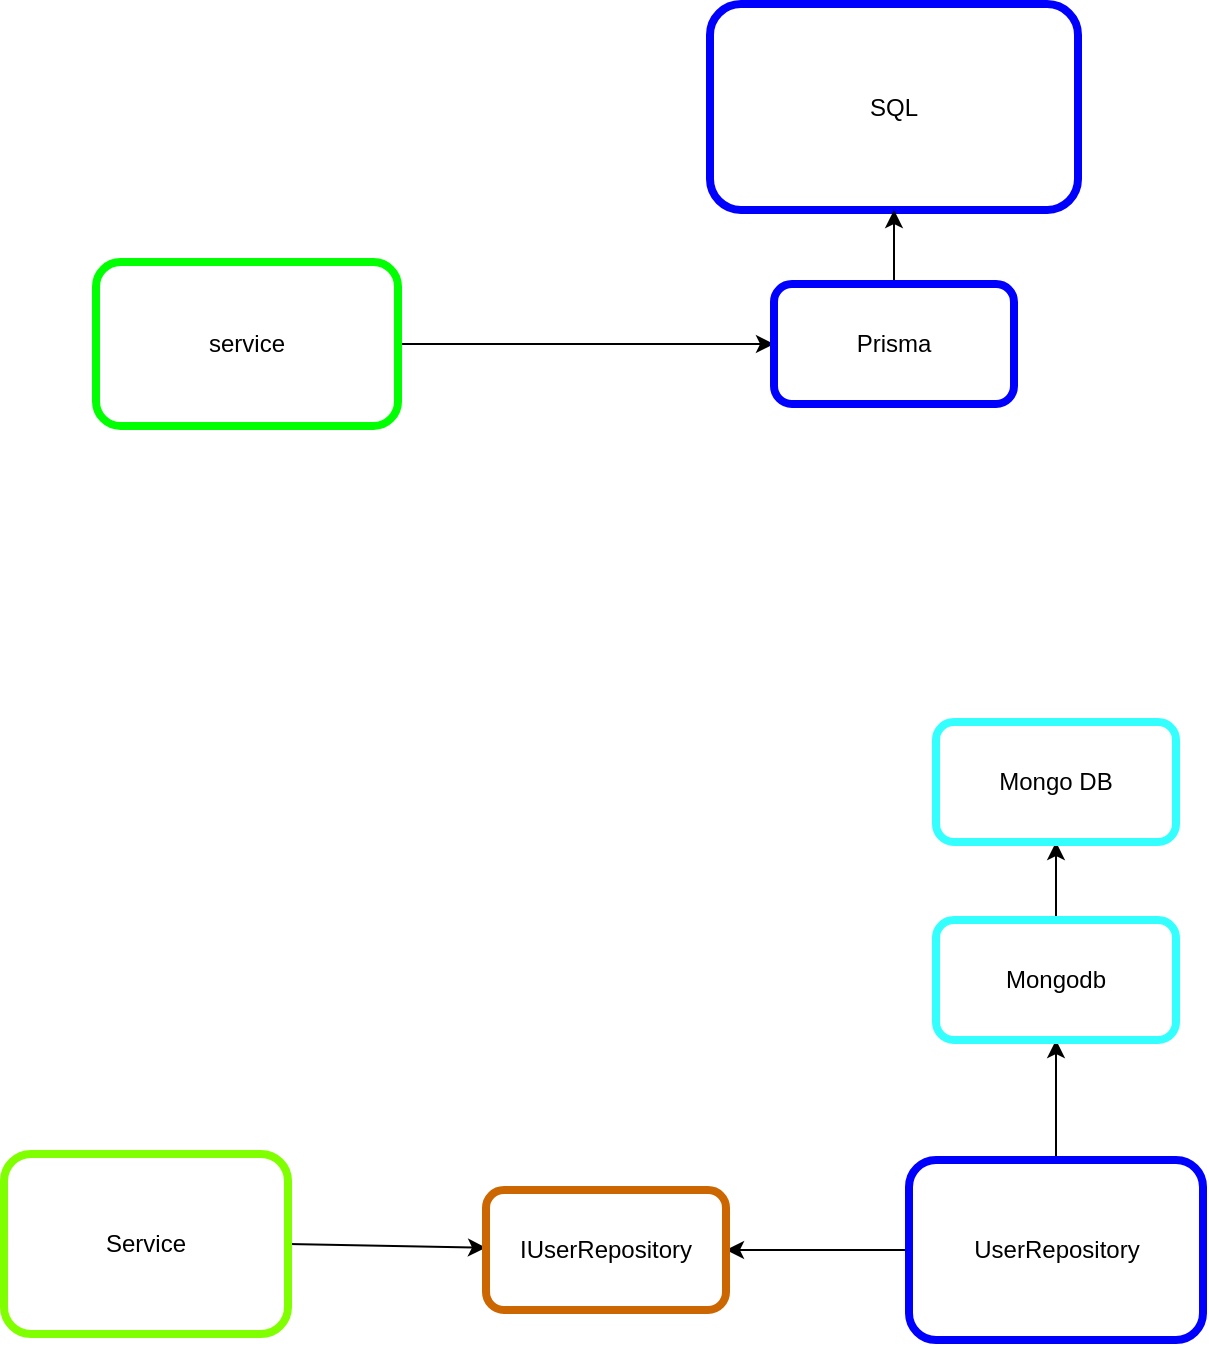 <mxfile>
    <diagram id="UFkQ1Owy5c334ePxpvaO" name="Página-1">
        <mxGraphModel dx="1108" dy="1525" grid="0" gridSize="10" guides="1" tooltips="1" connect="1" arrows="1" fold="1" page="1" pageScale="1" pageWidth="850" pageHeight="1100" math="0" shadow="0">
            <root>
                <mxCell id="0"/>
                <mxCell id="1" parent="0"/>
                <mxCell id="5" style="edgeStyle=none;html=1;exitX=1;exitY=0.5;exitDx=0;exitDy=0;entryX=0;entryY=0.5;entryDx=0;entryDy=0;" edge="1" parent="1" source="2" target="6">
                    <mxGeometry relative="1" as="geometry"/>
                </mxCell>
                <mxCell id="2" value="service" style="rounded=1;whiteSpace=wrap;html=1;strokeWidth=4;strokeColor=#00FF00;" vertex="1" parent="1">
                    <mxGeometry x="187" y="89" width="151" height="82" as="geometry"/>
                </mxCell>
                <mxCell id="4" value="SQL" style="rounded=1;whiteSpace=wrap;html=1;strokeColor=#0000FF;strokeWidth=4;" vertex="1" parent="1">
                    <mxGeometry x="494" y="-40" width="184" height="103" as="geometry"/>
                </mxCell>
                <mxCell id="7" style="edgeStyle=none;html=1;exitX=0.5;exitY=0;exitDx=0;exitDy=0;entryX=0.5;entryY=1;entryDx=0;entryDy=0;" edge="1" parent="1" source="6" target="4">
                    <mxGeometry relative="1" as="geometry"/>
                </mxCell>
                <mxCell id="6" value="Prisma" style="rounded=1;whiteSpace=wrap;html=1;strokeColor=#0000FF;strokeWidth=4;" vertex="1" parent="1">
                    <mxGeometry x="526" y="100" width="120" height="60" as="geometry"/>
                </mxCell>
                <mxCell id="12" style="edgeStyle=none;html=1;exitX=1;exitY=0.5;exitDx=0;exitDy=0;" edge="1" parent="1" source="8" target="11">
                    <mxGeometry relative="1" as="geometry"/>
                </mxCell>
                <mxCell id="8" value="Service" style="rounded=1;whiteSpace=wrap;html=1;strokeColor=#80FF00;strokeWidth=4;" vertex="1" parent="1">
                    <mxGeometry x="141" y="535" width="142" height="90" as="geometry"/>
                </mxCell>
                <mxCell id="16" style="edgeStyle=none;html=1;exitX=0.5;exitY=0;exitDx=0;exitDy=0;entryX=0.5;entryY=1;entryDx=0;entryDy=0;" edge="1" parent="1" source="9" target="13">
                    <mxGeometry relative="1" as="geometry"/>
                </mxCell>
                <mxCell id="17" style="edgeStyle=none;html=1;exitX=0;exitY=0.5;exitDx=0;exitDy=0;entryX=1;entryY=0.5;entryDx=0;entryDy=0;" edge="1" parent="1" source="9" target="11">
                    <mxGeometry relative="1" as="geometry"/>
                </mxCell>
                <mxCell id="9" value="UserRepository" style="rounded=1;whiteSpace=wrap;html=1;strokeColor=#0000FF;strokeWidth=4;" vertex="1" parent="1">
                    <mxGeometry x="593.5" y="538" width="147" height="90" as="geometry"/>
                </mxCell>
                <mxCell id="11" value="IUserRepository" style="rounded=1;whiteSpace=wrap;html=1;strokeColor=#CC6600;strokeWidth=4;" vertex="1" parent="1">
                    <mxGeometry x="382" y="553" width="120" height="60" as="geometry"/>
                </mxCell>
                <mxCell id="15" style="edgeStyle=none;html=1;exitX=0.5;exitY=0;exitDx=0;exitDy=0;entryX=0.5;entryY=1;entryDx=0;entryDy=0;" edge="1" parent="1" source="13" target="14">
                    <mxGeometry relative="1" as="geometry"/>
                </mxCell>
                <mxCell id="13" value="Mongodb" style="rounded=1;whiteSpace=wrap;html=1;strokeColor=#33FFFF;strokeWidth=4;" vertex="1" parent="1">
                    <mxGeometry x="607" y="418" width="120" height="60" as="geometry"/>
                </mxCell>
                <mxCell id="14" value="Mongo DB" style="rounded=1;whiteSpace=wrap;html=1;strokeColor=#33FFFF;strokeWidth=4;" vertex="1" parent="1">
                    <mxGeometry x="607" y="319" width="120" height="60" as="geometry"/>
                </mxCell>
            </root>
        </mxGraphModel>
    </diagram>
</mxfile>